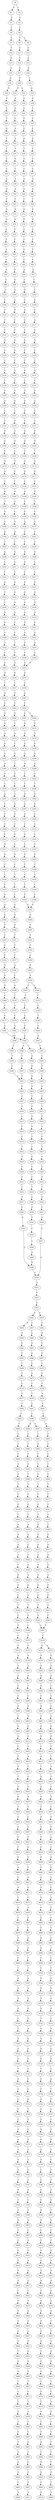 strict digraph  {
	S0 -> S1 [ label = G ];
	S0 -> S2 [ label = T ];
	S1 -> S3 [ label = G ];
	S2 -> S4 [ label = G ];
	S3 -> S5 [ label = T ];
	S4 -> S6 [ label = T ];
	S5 -> S7 [ label = C ];
	S6 -> S8 [ label = C ];
	S6 -> S9 [ label = T ];
	S7 -> S10 [ label = T ];
	S8 -> S11 [ label = G ];
	S9 -> S12 [ label = C ];
	S10 -> S13 [ label = G ];
	S11 -> S14 [ label = C ];
	S12 -> S15 [ label = C ];
	S13 -> S16 [ label = G ];
	S14 -> S17 [ label = G ];
	S15 -> S18 [ label = G ];
	S16 -> S19 [ label = A ];
	S17 -> S20 [ label = C ];
	S18 -> S21 [ label = T ];
	S19 -> S22 [ label = G ];
	S20 -> S23 [ label = G ];
	S20 -> S24 [ label = A ];
	S21 -> S25 [ label = G ];
	S22 -> S26 [ label = G ];
	S23 -> S27 [ label = A ];
	S24 -> S28 [ label = A ];
	S25 -> S29 [ label = G ];
	S26 -> S30 [ label = G ];
	S27 -> S31 [ label = G ];
	S28 -> S32 [ label = C ];
	S29 -> S33 [ label = C ];
	S30 -> S34 [ label = T ];
	S31 -> S35 [ label = C ];
	S32 -> S36 [ label = C ];
	S33 -> S37 [ label = C ];
	S34 -> S38 [ label = G ];
	S35 -> S39 [ label = A ];
	S36 -> S40 [ label = C ];
	S37 -> S41 [ label = C ];
	S38 -> S42 [ label = T ];
	S39 -> S43 [ label = G ];
	S40 -> S44 [ label = G ];
	S41 -> S45 [ label = G ];
	S42 -> S46 [ label = T ];
	S43 -> S47 [ label = T ];
	S44 -> S48 [ label = T ];
	S45 -> S49 [ label = T ];
	S46 -> S50 [ label = C ];
	S47 -> S51 [ label = G ];
	S48 -> S52 [ label = A ];
	S49 -> S53 [ label = C ];
	S50 -> S54 [ label = C ];
	S51 -> S55 [ label = C ];
	S52 -> S56 [ label = C ];
	S53 -> S57 [ label = C ];
	S54 -> S58 [ label = A ];
	S55 -> S59 [ label = A ];
	S56 -> S60 [ label = A ];
	S57 -> S61 [ label = A ];
	S58 -> S62 [ label = G ];
	S59 -> S63 [ label = A ];
	S60 -> S64 [ label = G ];
	S61 -> S65 [ label = G ];
	S62 -> S66 [ label = C ];
	S63 -> S67 [ label = C ];
	S64 -> S68 [ label = C ];
	S65 -> S69 [ label = T ];
	S66 -> S70 [ label = A ];
	S67 -> S71 [ label = A ];
	S68 -> S72 [ label = A ];
	S69 -> S73 [ label = A ];
	S70 -> S74 [ label = G ];
	S71 -> S75 [ label = G ];
	S72 -> S76 [ label = G ];
	S73 -> S77 [ label = G ];
	S74 -> S78 [ label = A ];
	S75 -> S79 [ label = C ];
	S76 -> S80 [ label = G ];
	S77 -> S81 [ label = C ];
	S78 -> S82 [ label = T ];
	S79 -> S83 [ label = T ];
	S80 -> S84 [ label = T ];
	S81 -> S85 [ label = T ];
	S82 -> S86 [ label = A ];
	S83 -> S87 [ label = A ];
	S84 -> S88 [ label = G ];
	S85 -> S89 [ label = C ];
	S86 -> S90 [ label = A ];
	S87 -> S91 [ label = C ];
	S88 -> S92 [ label = C ];
	S89 -> S93 [ label = C ];
	S90 -> S94 [ label = A ];
	S91 -> S95 [ label = G ];
	S92 -> S96 [ label = A ];
	S93 -> S97 [ label = A ];
	S94 -> S98 [ label = A ];
	S95 -> S99 [ label = A ];
	S96 -> S100 [ label = C ];
	S97 -> S101 [ label = C ];
	S98 -> S102 [ label = A ];
	S99 -> S103 [ label = G ];
	S100 -> S104 [ label = G ];
	S101 -> S105 [ label = C ];
	S102 -> S106 [ label = C ];
	S103 -> S107 [ label = A ];
	S104 -> S108 [ label = C ];
	S105 -> S109 [ label = G ];
	S106 -> S110 [ label = T ];
	S107 -> S111 [ label = A ];
	S108 -> S112 [ label = G ];
	S109 -> S113 [ label = G ];
	S110 -> S114 [ label = T ];
	S111 -> S115 [ label = C ];
	S112 -> S116 [ label = G ];
	S113 -> S117 [ label = A ];
	S114 -> S118 [ label = T ];
	S115 -> S119 [ label = T ];
	S116 -> S120 [ label = T ];
	S117 -> S121 [ label = C ];
	S118 -> S122 [ label = G ];
	S119 -> S123 [ label = G ];
	S120 -> S124 [ label = G ];
	S121 -> S125 [ label = G ];
	S122 -> S126 [ label = C ];
	S123 -> S127 [ label = G ];
	S124 -> S128 [ label = C ];
	S125 -> S129 [ label = T ];
	S126 -> S130 [ label = C ];
	S127 -> S131 [ label = C ];
	S128 -> S132 [ label = C ];
	S129 -> S133 [ label = C ];
	S130 -> S134 [ label = G ];
	S131 -> S135 [ label = G ];
	S132 -> S136 [ label = G ];
	S133 -> S137 [ label = G ];
	S134 -> S138 [ label = T ];
	S135 -> S139 [ label = C ];
	S136 -> S140 [ label = C ];
	S137 -> S141 [ label = T ];
	S138 -> S142 [ label = A ];
	S139 -> S143 [ label = A ];
	S140 -> S144 [ label = A ];
	S141 -> S145 [ label = G ];
	S142 -> S146 [ label = G ];
	S143 -> S147 [ label = G ];
	S144 -> S148 [ label = A ];
	S145 -> S149 [ label = A ];
	S146 -> S150 [ label = C ];
	S147 -> S151 [ label = C ];
	S148 -> S152 [ label = C ];
	S149 -> S153 [ label = C ];
	S150 -> S154 [ label = C ];
	S151 -> S155 [ label = G ];
	S152 -> S156 [ label = C ];
	S153 -> S157 [ label = C ];
	S154 -> S158 [ label = G ];
	S155 -> S159 [ label = G ];
	S156 -> S160 [ label = A ];
	S157 -> S161 [ label = G ];
	S158 -> S162 [ label = G ];
	S159 -> S163 [ label = G ];
	S160 -> S164 [ label = G ];
	S161 -> S165 [ label = G ];
	S162 -> S166 [ label = T ];
	S163 -> S167 [ label = T ];
	S164 -> S168 [ label = T ];
	S165 -> S169 [ label = T ];
	S166 -> S170 [ label = G ];
	S167 -> S171 [ label = G ];
	S168 -> S172 [ label = C ];
	S169 -> S173 [ label = C ];
	S170 -> S174 [ label = A ];
	S171 -> S175 [ label = C ];
	S172 -> S176 [ label = G ];
	S173 -> S177 [ label = G ];
	S174 -> S178 [ label = C ];
	S175 -> S179 [ label = C ];
	S176 -> S180 [ label = C ];
	S177 -> S181 [ label = C ];
	S178 -> S182 [ label = G ];
	S179 -> S183 [ label = G ];
	S180 -> S184 [ label = G ];
	S181 -> S185 [ label = G ];
	S182 -> S186 [ label = T ];
	S183 -> S187 [ label = C ];
	S184 -> S188 [ label = C ];
	S185 -> S189 [ label = T ];
	S186 -> S190 [ label = G ];
	S187 -> S191 [ label = C ];
	S188 -> S192 [ label = A ];
	S189 -> S193 [ label = A ];
	S190 -> S194 [ label = G ];
	S191 -> S195 [ label = G ];
	S192 -> S196 [ label = G ];
	S193 -> S197 [ label = G ];
	S194 -> S198 [ label = G ];
	S195 -> S199 [ label = G ];
	S196 -> S200 [ label = C ];
	S197 -> S201 [ label = C ];
	S198 -> S202 [ label = T ];
	S199 -> S203 [ label = T ];
	S200 -> S204 [ label = C ];
	S201 -> S205 [ label = C ];
	S202 -> S206 [ label = A ];
	S203 -> S207 [ label = G ];
	S204 -> S208 [ label = G ];
	S205 -> S209 [ label = G ];
	S206 -> S210 [ label = C ];
	S207 -> S211 [ label = G ];
	S208 -> S212 [ label = G ];
	S209 -> S213 [ label = C ];
	S210 -> S214 [ label = T ];
	S211 -> S215 [ label = T ];
	S212 -> S216 [ label = T ];
	S213 -> S217 [ label = T ];
	S214 -> S218 [ label = A ];
	S215 -> S219 [ label = G ];
	S216 -> S220 [ label = G ];
	S217 -> S221 [ label = G ];
	S218 -> S222 [ label = T ];
	S219 -> S223 [ label = G ];
	S220 -> S224 [ label = G ];
	S221 -> S225 [ label = G ];
	S222 -> S226 [ label = T ];
	S223 -> S227 [ label = A ];
	S224 -> S228 [ label = A ];
	S225 -> S229 [ label = A ];
	S226 -> S230 [ label = G ];
	S227 -> S231 [ label = A ];
	S228 -> S232 [ label = A ];
	S229 -> S233 [ label = A ];
	S230 -> S234 [ label = G ];
	S231 -> S235 [ label = C ];
	S232 -> S236 [ label = G ];
	S233 -> S237 [ label = G ];
	S234 -> S238 [ label = A ];
	S235 -> S239 [ label = C ];
	S236 -> S240 [ label = A ];
	S237 -> S241 [ label = A ];
	S238 -> S242 [ label = A ];
	S239 -> S243 [ label = T ];
	S240 -> S244 [ label = A ];
	S241 -> S245 [ label = A ];
	S242 -> S246 [ label = C ];
	S243 -> S247 [ label = C ];
	S244 -> S248 [ label = C ];
	S245 -> S249 [ label = C ];
	S246 -> S250 [ label = G ];
	S247 -> S251 [ label = G ];
	S248 -> S252 [ label = G ];
	S249 -> S252 [ label = G ];
	S250 -> S253 [ label = G ];
	S251 -> S254 [ label = G ];
	S252 -> S255 [ label = G ];
	S253 -> S256 [ label = T ];
	S254 -> S257 [ label = C ];
	S255 -> S258 [ label = C ];
	S256 -> S259 [ label = A ];
	S257 -> S260 [ label = A ];
	S258 -> S261 [ label = A ];
	S259 -> S262 [ label = C ];
	S260 -> S263 [ label = C ];
	S261 -> S264 [ label = C ];
	S262 -> S265 [ label = G ];
	S263 -> S266 [ label = G ];
	S264 -> S267 [ label = C ];
	S264 -> S268 [ label = T ];
	S265 -> S269 [ label = A ];
	S266 -> S270 [ label = C ];
	S267 -> S271 [ label = G ];
	S268 -> S272 [ label = G ];
	S269 -> S273 [ label = A ];
	S270 -> S274 [ label = G ];
	S271 -> S275 [ label = G ];
	S272 -> S276 [ label = G ];
	S273 -> S277 [ label = G ];
	S274 -> S278 [ label = C ];
	S275 -> S279 [ label = G ];
	S276 -> S280 [ label = G ];
	S277 -> S281 [ label = A ];
	S278 -> S282 [ label = G ];
	S279 -> S283 [ label = A ];
	S280 -> S284 [ label = A ];
	S281 -> S285 [ label = A ];
	S282 -> S286 [ label = C ];
	S283 -> S287 [ label = A ];
	S284 -> S288 [ label = A ];
	S285 -> S289 [ label = G ];
	S286 -> S290 [ label = G ];
	S287 -> S291 [ label = T ];
	S288 -> S292 [ label = C ];
	S289 -> S293 [ label = T ];
	S290 -> S294 [ label = T ];
	S291 -> S295 [ label = T ];
	S292 -> S296 [ label = T ];
	S293 -> S297 [ label = G ];
	S294 -> S298 [ label = C ];
	S295 -> S299 [ label = G ];
	S296 -> S300 [ label = G ];
	S297 -> S301 [ label = T ];
	S298 -> S302 [ label = G ];
	S299 -> S303 [ label = A ];
	S300 -> S304 [ label = G ];
	S301 -> S305 [ label = C ];
	S302 -> S306 [ label = A ];
	S303 -> S307 [ label = A ];
	S304 -> S308 [ label = A ];
	S305 -> S309 [ label = C ];
	S306 -> S310 [ label = C ];
	S307 -> S311 [ label = C ];
	S308 -> S312 [ label = C ];
	S309 -> S313 [ label = T ];
	S310 -> S314 [ label = G ];
	S311 -> S315 [ label = C ];
	S312 -> S316 [ label = C ];
	S313 -> S317 [ label = G ];
	S314 -> S318 [ label = C ];
	S315 -> S319 [ label = C ];
	S316 -> S320 [ label = C ];
	S317 -> S321 [ label = G ];
	S318 -> S322 [ label = G ];
	S319 -> S323 [ label = G ];
	S320 -> S324 [ label = G ];
	S321 -> S325 [ label = C ];
	S322 -> S326 [ label = C ];
	S323 -> S327 [ label = T ];
	S324 -> S328 [ label = T ];
	S325 -> S329 [ label = C ];
	S326 -> S330 [ label = C ];
	S327 -> S331 [ label = C ];
	S328 -> S332 [ label = C ];
	S329 -> S333 [ label = T ];
	S330 -> S334 [ label = T ];
	S331 -> S335 [ label = T ];
	S332 -> S336 [ label = T ];
	S333 -> S337 [ label = G ];
	S334 -> S338 [ label = C ];
	S335 -> S339 [ label = C ];
	S336 -> S340 [ label = C ];
	S337 -> S341 [ label = G ];
	S338 -> S342 [ label = G ];
	S339 -> S343 [ label = G ];
	S340 -> S343 [ label = G ];
	S341 -> S344 [ label = G ];
	S342 -> S345 [ label = G ];
	S343 -> S346 [ label = G ];
	S344 -> S347 [ label = T ];
	S345 -> S348 [ label = G ];
	S346 -> S349 [ label = C ];
	S347 -> S350 [ label = C ];
	S348 -> S351 [ label = C ];
	S349 -> S352 [ label = A ];
	S350 -> S353 [ label = C ];
	S351 -> S354 [ label = T ];
	S352 -> S355 [ label = C ];
	S353 -> S356 [ label = C ];
	S354 -> S357 [ label = C ];
	S355 -> S358 [ label = C ];
	S356 -> S359 [ label = G ];
	S357 -> S360 [ label = A ];
	S358 -> S361 [ label = G ];
	S359 -> S362 [ label = A ];
	S360 -> S363 [ label = C ];
	S361 -> S364 [ label = A ];
	S362 -> S365 [ label = G ];
	S363 -> S366 [ label = G ];
	S364 -> S367 [ label = G ];
	S364 -> S368 [ label = A ];
	S365 -> S369 [ label = T ];
	S366 -> S370 [ label = T ];
	S367 -> S371 [ label = T ];
	S368 -> S372 [ label = T ];
	S369 -> S373 [ label = C ];
	S370 -> S374 [ label = C ];
	S371 -> S375 [ label = C ];
	S372 -> S376 [ label = G ];
	S373 -> S377 [ label = C ];
	S374 -> S378 [ label = C ];
	S375 -> S379 [ label = C ];
	S376 -> S380 [ label = T ];
	S377 -> S381 [ label = A ];
	S378 -> S382 [ label = A ];
	S379 -> S383 [ label = A ];
	S380 -> S384 [ label = A ];
	S381 -> S385 [ label = G ];
	S382 -> S386 [ label = G ];
	S383 -> S385 [ label = G ];
	S384 -> S387 [ label = G ];
	S385 -> S388 [ label = T ];
	S385 -> S389 [ label = C ];
	S386 -> S390 [ label = C ];
	S387 -> S391 [ label = T ];
	S388 -> S392 [ label = A ];
	S389 -> S393 [ label = T ];
	S390 -> S394 [ label = T ];
	S391 -> S395 [ label = T ];
	S392 -> S396 [ label = G ];
	S393 -> S397 [ label = T ];
	S394 -> S398 [ label = T ];
	S395 -> S399 [ label = T ];
	S396 -> S400 [ label = G ];
	S397 -> S401 [ label = C ];
	S398 -> S401 [ label = C ];
	S399 -> S402 [ label = C ];
	S400 -> S403 [ label = G ];
	S401 -> S404 [ label = A ];
	S402 -> S405 [ label = A ];
	S403 -> S406 [ label = T ];
	S404 -> S407 [ label = C ];
	S405 -> S408 [ label = C ];
	S406 -> S409 [ label = C ];
	S407 -> S410 [ label = G ];
	S408 -> S411 [ label = T ];
	S409 -> S412 [ label = A ];
	S410 -> S413 [ label = C ];
	S411 -> S414 [ label = C ];
	S412 -> S415 [ label = C ];
	S413 -> S416 [ label = C ];
	S414 -> S417 [ label = C ];
	S415 -> S418 [ label = T ];
	S416 -> S419 [ label = C ];
	S417 -> S420 [ label = T ];
	S418 -> S421 [ label = C ];
	S419 -> S422 [ label = T ];
	S420 -> S423 [ label = T ];
	S421 -> S424 [ label = G ];
	S422 -> S425 [ label = T ];
	S423 -> S426 [ label = T ];
	S424 -> S427 [ label = C ];
	S425 -> S428 [ label = C ];
	S426 -> S429 [ label = C ];
	S427 -> S430 [ label = T ];
	S428 -> S431 [ label = A ];
	S429 -> S432 [ label = A ];
	S430 -> S433 [ label = T ];
	S431 -> S434 [ label = T ];
	S432 -> S435 [ label = T ];
	S433 -> S436 [ label = C ];
	S434 -> S437 [ label = C ];
	S435 -> S438 [ label = C ];
	S436 -> S439 [ label = A ];
	S437 -> S440 [ label = C ];
	S438 -> S441 [ label = C ];
	S439 -> S442 [ label = T ];
	S440 -> S443 [ label = A ];
	S441 -> S444 [ label = A ];
	S442 -> S445 [ label = C ];
	S443 -> S446 [ label = G ];
	S444 -> S447 [ label = G ];
	S445 -> S448 [ label = C ];
	S446 -> S449 [ label = A ];
	S447 -> S449 [ label = A ];
	S448 -> S450 [ label = A ];
	S449 -> S451 [ label = A ];
	S450 -> S446 [ label = G ];
	S451 -> S452 [ label = C ];
	S452 -> S453 [ label = C ];
	S453 -> S454 [ label = A ];
	S453 -> S455 [ label = G ];
	S454 -> S456 [ label = G ];
	S454 -> S457 [ label = C ];
	S455 -> S458 [ label = G ];
	S456 -> S459 [ label = A ];
	S457 -> S460 [ label = C ];
	S458 -> S461 [ label = A ];
	S459 -> S462 [ label = C ];
	S460 -> S463 [ label = A ];
	S461 -> S464 [ label = C ];
	S462 -> S465 [ label = T ];
	S463 -> S466 [ label = C ];
	S464 -> S467 [ label = G ];
	S465 -> S468 [ label = C ];
	S466 -> S469 [ label = C ];
	S467 -> S470 [ label = C ];
	S468 -> S471 [ label = C ];
	S469 -> S472 [ label = C ];
	S470 -> S473 [ label = C ];
	S471 -> S474 [ label = C ];
	S472 -> S475 [ label = C ];
	S473 -> S476 [ label = C ];
	S474 -> S477 [ label = A ];
	S475 -> S478 [ label = T ];
	S476 -> S479 [ label = A ];
	S477 -> S480 [ label = T ];
	S478 -> S481 [ label = T ];
	S479 -> S482 [ label = T ];
	S480 -> S483 [ label = C ];
	S481 -> S484 [ label = C ];
	S482 -> S485 [ label = C ];
	S483 -> S486 [ label = T ];
	S484 -> S487 [ label = C ];
	S484 -> S488 [ label = G ];
	S485 -> S489 [ label = G ];
	S486 -> S490 [ label = G ];
	S487 -> S491 [ label = T ];
	S488 -> S492 [ label = A ];
	S489 -> S493 [ label = T ];
	S490 -> S494 [ label = C ];
	S491 -> S495 [ label = G ];
	S492 -> S496 [ label = T ];
	S493 -> S497 [ label = C ];
	S494 -> S498 [ label = C ];
	S495 -> S499 [ label = T ];
	S496 -> S500 [ label = C ];
	S497 -> S501 [ label = C ];
	S498 -> S502 [ label = A ];
	S499 -> S503 [ label = C ];
	S500 -> S504 [ label = G ];
	S501 -> S505 [ label = T ];
	S502 -> S506 [ label = G ];
	S503 -> S507 [ label = C ];
	S504 -> S508 [ label = T ];
	S505 -> S509 [ label = C ];
	S506 -> S510 [ label = T ];
	S507 -> S511 [ label = T ];
	S508 -> S512 [ label = T ];
	S509 -> S513 [ label = T ];
	S510 -> S514 [ label = C ];
	S511 -> S515 [ label = T ];
	S512 -> S516 [ label = T ];
	S513 -> S517 [ label = T ];
	S514 -> S518 [ label = G ];
	S515 -> S519 [ label = G ];
	S516 -> S520 [ label = G ];
	S517 -> S521 [ label = C ];
	S518 -> S522 [ label = T ];
	S519 -> S523 [ label = T ];
	S520 -> S524 [ label = T ];
	S521 -> S525 [ label = T ];
	S522 -> S526 [ label = A ];
	S523 -> S527 [ label = A ];
	S524 -> S528 [ label = A ];
	S525 -> S529 [ label = C ];
	S526 -> S530 [ label = A ];
	S527 -> S531 [ label = G ];
	S528 -> S532 [ label = G ];
	S529 -> S533 [ label = G ];
	S530 -> S534 [ label = G ];
	S531 -> S535 [ label = G ];
	S532 -> S536 [ label = G ];
	S533 -> S537 [ label = G ];
	S534 -> S538 [ label = A ];
	S535 -> S539 [ label = A ];
	S536 -> S540 [ label = A ];
	S537 -> S541 [ label = A ];
	S538 -> S542 [ label = C ];
	S539 -> S543 [ label = G ];
	S540 -> S544 [ label = A ];
	S541 -> S545 [ label = G ];
	S542 -> S546 [ label = G ];
	S543 -> S547 [ label = A ];
	S544 -> S548 [ label = A ];
	S545 -> S549 [ label = A ];
	S546 -> S550 [ label = G ];
	S547 -> S551 [ label = G ];
	S548 -> S552 [ label = G ];
	S549 -> S553 [ label = G ];
	S550 -> S554 [ label = C ];
	S551 -> S555 [ label = G ];
	S552 -> S556 [ label = G ];
	S553 -> S557 [ label = G ];
	S554 -> S558 [ label = T ];
	S555 -> S559 [ label = T ];
	S556 -> S560 [ label = T ];
	S557 -> S561 [ label = T ];
	S558 -> S562 [ label = C ];
	S559 -> S563 [ label = C ];
	S560 -> S564 [ label = C ];
	S561 -> S565 [ label = C ];
	S562 -> S566 [ label = T ];
	S563 -> S567 [ label = C ];
	S564 -> S568 [ label = C ];
	S565 -> S567 [ label = C ];
	S566 -> S569 [ label = C ];
	S567 -> S570 [ label = C ];
	S568 -> S571 [ label = C ];
	S569 -> S572 [ label = G ];
	S570 -> S573 [ label = A ];
	S570 -> S574 [ label = G ];
	S571 -> S575 [ label = G ];
	S572 -> S576 [ label = A ];
	S573 -> S577 [ label = G ];
	S574 -> S578 [ label = G ];
	S575 -> S579 [ label = A ];
	S576 -> S580 [ label = A ];
	S577 -> S581 [ label = A ];
	S578 -> S582 [ label = A ];
	S579 -> S583 [ label = A ];
	S580 -> S584 [ label = G ];
	S581 -> S585 [ label = G ];
	S582 -> S586 [ label = G ];
	S583 -> S587 [ label = G ];
	S584 -> S588 [ label = T ];
	S585 -> S589 [ label = C ];
	S586 -> S590 [ label = G ];
	S587 -> S591 [ label = T ];
	S588 -> S592 [ label = C ];
	S589 -> S593 [ label = C ];
	S590 -> S594 [ label = C ];
	S591 -> S595 [ label = C ];
	S592 -> S596 [ label = G ];
	S593 -> S597 [ label = A ];
	S594 -> S598 [ label = G ];
	S595 -> S599 [ label = G ];
	S596 -> S600 [ label = C ];
	S597 -> S601 [ label = C ];
	S598 -> S602 [ label = T ];
	S599 -> S603 [ label = A ];
	S600 -> S604 [ label = G ];
	S601 -> S605 [ label = G ];
	S602 -> S606 [ label = G ];
	S603 -> S607 [ label = G ];
	S604 -> S608 [ label = G ];
	S605 -> S609 [ label = G ];
	S606 -> S610 [ label = G ];
	S607 -> S611 [ label = G ];
	S608 -> S612 [ label = C ];
	S609 -> S613 [ label = T ];
	S610 -> S614 [ label = T ];
	S611 -> S615 [ label = T ];
	S612 -> S616 [ label = T ];
	S613 -> S617 [ label = T ];
	S614 -> S618 [ label = A ];
	S615 -> S619 [ label = A ];
	S616 -> S620 [ label = A ];
	S617 -> S621 [ label = A ];
	S618 -> S622 [ label = T ];
	S619 -> S623 [ label = T ];
	S620 -> S624 [ label = T ];
	S621 -> S625 [ label = C ];
	S622 -> S626 [ label = G ];
	S623 -> S627 [ label = A ];
	S624 -> S628 [ label = A ];
	S625 -> S629 [ label = T ];
	S626 -> S630 [ label = A ];
	S627 -> S631 [ label = A ];
	S628 -> S632 [ label = G ];
	S629 -> S633 [ label = G ];
	S630 -> S634 [ label = G ];
	S631 -> S635 [ label = G ];
	S632 -> S636 [ label = T ];
	S633 -> S637 [ label = C ];
	S634 -> S638 [ label = C ];
	S635 -> S639 [ label = T ];
	S636 -> S640 [ label = A ];
	S637 -> S641 [ label = A ];
	S638 -> S642 [ label = G ];
	S639 -> S643 [ label = C ];
	S640 -> S644 [ label = G ];
	S641 -> S645 [ label = G ];
	S642 -> S646 [ label = G ];
	S643 -> S647 [ label = G ];
	S644 -> S648 [ label = C ];
	S645 -> S649 [ label = A ];
	S646 -> S650 [ label = T ];
	S647 -> S651 [ label = T ];
	S648 -> S652 [ label = C ];
	S649 -> S653 [ label = C ];
	S650 -> S654 [ label = C ];
	S651 -> S655 [ label = G ];
	S652 -> S656 [ label = G ];
	S653 -> S657 [ label = G ];
	S654 -> S658 [ label = G ];
	S655 -> S659 [ label = G ];
	S656 -> S660 [ label = A ];
	S657 -> S661 [ label = G ];
	S658 -> S662 [ label = C ];
	S659 -> S663 [ label = T ];
	S660 -> S664 [ label = A ];
	S661 -> S665 [ label = A ];
	S662 -> S666 [ label = A ];
	S663 -> S667 [ label = A ];
	S664 -> S668 [ label = A ];
	S665 -> S669 [ label = C ];
	S666 -> S670 [ label = C ];
	S667 -> S671 [ label = C ];
	S668 -> S672 [ label = C ];
	S669 -> S673 [ label = A ];
	S670 -> S674 [ label = G ];
	S671 -> S675 [ label = C ];
	S672 -> S676 [ label = C ];
	S673 -> S677 [ label = C ];
	S674 -> S678 [ label = C ];
	S675 -> S679 [ label = G ];
	S676 -> S680 [ label = C ];
	S677 -> S681 [ label = A ];
	S678 -> S682 [ label = G ];
	S679 -> S683 [ label = G ];
	S680 -> S684 [ label = C ];
	S681 -> S685 [ label = C ];
	S682 -> S686 [ label = C ];
	S683 -> S687 [ label = T ];
	S684 -> S688 [ label = G ];
	S685 -> S689 [ label = C ];
	S686 -> S690 [ label = G ];
	S687 -> S691 [ label = G ];
	S688 -> S692 [ label = A ];
	S689 -> S693 [ label = T ];
	S690 -> S694 [ label = G ];
	S691 -> S695 [ label = G ];
	S692 -> S696 [ label = C ];
	S693 -> S697 [ label = C ];
	S694 -> S698 [ label = C ];
	S695 -> S699 [ label = T ];
	S696 -> S700 [ label = T ];
	S697 -> S701 [ label = T ];
	S698 -> S702 [ label = T ];
	S699 -> S703 [ label = T ];
	S700 -> S704 [ label = A ];
	S701 -> S705 [ label = A ];
	S702 -> S706 [ label = G ];
	S703 -> S707 [ label = A ];
	S704 -> S708 [ label = G ];
	S705 -> S709 [ label = G ];
	S706 -> S710 [ label = G ];
	S707 -> S711 [ label = G ];
	S708 -> S712 [ label = A ];
	S709 -> S713 [ label = A ];
	S710 -> S714 [ label = A ];
	S711 -> S715 [ label = A ];
	S712 -> S716 [ label = A ];
	S713 -> S717 [ label = A ];
	S714 -> S718 [ label = A ];
	S715 -> S719 [ label = A ];
	S716 -> S720 [ label = T ];
	S717 -> S721 [ label = C ];
	S718 -> S722 [ label = T ];
	S719 -> S723 [ label = G ];
	S720 -> S724 [ label = C ];
	S721 -> S725 [ label = G ];
	S722 -> S726 [ label = G ];
	S723 -> S727 [ label = G ];
	S724 -> S728 [ label = G ];
	S725 -> S729 [ label = A ];
	S726 -> S730 [ label = G ];
	S727 -> S731 [ label = G ];
	S728 -> S732 [ label = G ];
	S729 -> S733 [ label = G ];
	S730 -> S734 [ label = G ];
	S731 -> S735 [ label = G ];
	S732 -> S736 [ label = G ];
	S733 -> S737 [ label = G ];
	S734 -> S738 [ label = G ];
	S735 -> S739 [ label = G ];
	S736 -> S740 [ label = T ];
	S737 -> S741 [ label = T ];
	S738 -> S742 [ label = T ];
	S739 -> S743 [ label = T ];
	S740 -> S744 [ label = A ];
	S741 -> S745 [ label = G ];
	S742 -> S746 [ label = C ];
	S743 -> S747 [ label = C ];
	S744 -> S748 [ label = T ];
	S745 -> S749 [ label = T ];
	S746 -> S750 [ label = C ];
	S747 -> S751 [ label = C ];
	S748 -> S752 [ label = C ];
	S749 -> S753 [ label = C ];
	S750 -> S754 [ label = G ];
	S751 -> S755 [ label = G ];
	S752 -> S756 [ label = C ];
	S753 -> S757 [ label = C ];
	S754 -> S758 [ label = C ];
	S755 -> S759 [ label = T ];
	S756 -> S760 [ label = C ];
	S757 -> S761 [ label = C ];
	S758 -> S762 [ label = C ];
	S759 -> S763 [ label = C ];
	S760 -> S764 [ label = G ];
	S761 -> S765 [ label = T ];
	S762 -> S766 [ label = G ];
	S763 -> S767 [ label = G ];
	S764 -> S768 [ label = A ];
	S765 -> S769 [ label = G ];
	S766 -> S770 [ label = G ];
	S767 -> S771 [ label = G ];
	S768 -> S772 [ label = A ];
	S769 -> S773 [ label = T ];
	S770 -> S774 [ label = A ];
	S771 -> S775 [ label = A ];
	S772 -> S776 [ label = A ];
	S773 -> S777 [ label = C ];
	S774 -> S778 [ label = A ];
	S775 -> S779 [ label = A ];
	S776 -> S780 [ label = G ];
	S777 -> S781 [ label = C ];
	S778 -> S782 [ label = C ];
	S779 -> S783 [ label = C ];
	S780 -> S784 [ label = T ];
	S781 -> S785 [ label = T ];
	S782 -> S786 [ label = T ];
	S783 -> S787 [ label = T ];
	S784 -> S788 [ label = G ];
	S785 -> S789 [ label = A ];
	S786 -> S790 [ label = G ];
	S787 -> S791 [ label = A ];
	S788 -> S792 [ label = T ];
	S789 -> S793 [ label = C ];
	S790 -> S794 [ label = C ];
	S791 -> S795 [ label = C ];
	S792 -> S796 [ label = C ];
	S793 -> S797 [ label = T ];
	S794 -> S798 [ label = A ];
	S795 -> S799 [ label = A ];
	S796 -> S800 [ label = G ];
	S797 -> S801 [ label = A ];
	S798 -> S802 [ label = A ];
	S799 -> S803 [ label = A ];
	S800 -> S804 [ label = T ];
	S801 -> S805 [ label = C ];
	S802 -> S806 [ label = C ];
	S803 -> S807 [ label = C ];
	S804 -> S808 [ label = C ];
	S805 -> S809 [ label = C ];
	S806 -> S810 [ label = C ];
	S807 -> S811 [ label = G ];
	S808 -> S812 [ label = G ];
	S809 -> S813 [ label = A ];
	S810 -> S814 [ label = A ];
	S811 -> S815 [ label = A ];
	S812 -> S816 [ label = G ];
	S813 -> S817 [ label = G ];
	S814 -> S818 [ label = G ];
	S815 -> S819 [ label = A ];
	S816 -> S820 [ label = A ];
	S817 -> S821 [ label = G ];
	S818 -> S822 [ label = A ];
	S819 -> S823 [ label = A ];
	S820 -> S824 [ label = A ];
	S821 -> S825 [ label = A ];
	S822 -> S826 [ label = A ];
	S823 -> S827 [ label = A ];
	S824 -> S828 [ label = C ];
	S825 -> S829 [ label = G ];
	S826 -> S830 [ label = C ];
	S827 -> S831 [ label = C ];
	S828 -> S832 [ label = A ];
	S829 -> S833 [ label = A ];
	S830 -> S834 [ label = A ];
	S831 -> S835 [ label = A ];
	S832 -> S836 [ label = G ];
	S833 -> S837 [ label = G ];
	S834 -> S838 [ label = G ];
	S835 -> S839 [ label = G ];
	S836 -> S840 [ label = G ];
	S837 -> S841 [ label = T ];
	S838 -> S842 [ label = C ];
	S839 -> S843 [ label = A ];
	S840 -> S844 [ label = A ];
	S841 -> S845 [ label = C ];
	S842 -> S846 [ label = C ];
	S843 -> S847 [ label = A ];
	S844 -> S848 [ label = A ];
	S845 -> S849 [ label = A ];
	S846 -> S850 [ label = G ];
	S847 -> S851 [ label = G ];
	S848 -> S852 [ label = T ];
	S849 -> S853 [ label = G ];
	S850 -> S854 [ label = T ];
	S851 -> S855 [ label = G ];
	S852 -> S856 [ label = A ];
	S853 -> S857 [ label = G ];
	S854 -> S858 [ label = C ];
	S855 -> S859 [ label = G ];
	S856 -> S860 [ label = G ];
	S857 -> S861 [ label = A ];
	S858 -> S862 [ label = C ];
	S859 -> S863 [ label = G ];
	S860 -> S864 [ label = T ];
	S861 -> S865 [ label = C ];
	S862 -> S866 [ label = T ];
	S863 -> S867 [ label = T ];
	S864 -> S868 [ label = C ];
	S865 -> S869 [ label = C ];
	S866 -> S870 [ label = C ];
	S867 -> S871 [ label = C ];
	S868 -> S872 [ label = T ];
	S869 -> S873 [ label = A ];
	S870 -> S874 [ label = T ];
	S871 -> S875 [ label = T ];
	S872 -> S876 [ label = C ];
	S873 -> S877 [ label = G ];
	S874 -> S878 [ label = G ];
	S875 -> S879 [ label = C ];
	S876 -> S880 [ label = T ];
	S877 -> S881 [ label = T ];
	S878 -> S882 [ label = T ];
	S879 -> S883 [ label = T ];
	S880 -> S884 [ label = C ];
	S881 -> S885 [ label = C ];
	S882 -> S886 [ label = C ];
	S883 -> S887 [ label = C ];
	S884 -> S888 [ label = T ];
	S885 -> S889 [ label = T ];
	S886 -> S890 [ label = G ];
	S887 -> S891 [ label = G ];
	S888 -> S892 [ label = G ];
	S889 -> S893 [ label = C ];
	S890 -> S894 [ label = T ];
	S891 -> S895 [ label = T ];
	S892 -> S896 [ label = A ];
	S893 -> S897 [ label = T ];
	S894 -> S898 [ label = G ];
	S895 -> S899 [ label = G ];
	S896 -> S900 [ label = G ];
	S897 -> S901 [ label = G ];
	S898 -> S902 [ label = G ];
	S899 -> S903 [ label = G ];
	S900 -> S904 [ label = T ];
	S901 -> S905 [ label = T ];
	S902 -> S906 [ label = T ];
	S903 -> S907 [ label = T ];
	S904 -> S908 [ label = A ];
	S905 -> S909 [ label = A ];
	S906 -> S910 [ label = A ];
	S907 -> S911 [ label = A ];
}
